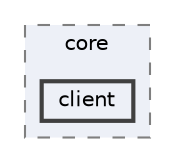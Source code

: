 digraph "repository/brm-core/src/main/java/com/sterlite/cal/brm/core/client"
{
 // LATEX_PDF_SIZE
  bgcolor="transparent";
  edge [fontname=Helvetica,fontsize=10,labelfontname=Helvetica,labelfontsize=10];
  node [fontname=Helvetica,fontsize=10,shape=box,height=0.2,width=0.4];
  compound=true
  subgraph clusterdir_cf819f5e2229b9b4ecf9a42a9d651710 {
    graph [ bgcolor="#edf0f7", pencolor="grey50", label="core", fontname=Helvetica,fontsize=10 style="filled,dashed", URL="dir_cf819f5e2229b9b4ecf9a42a9d651710.html",tooltip=""]
  dir_e116b727246ee00629477bea6d848b97 [label="client", fillcolor="#edf0f7", color="grey25", style="filled,bold", URL="dir_e116b727246ee00629477bea6d848b97.html",tooltip=""];
  }
}
